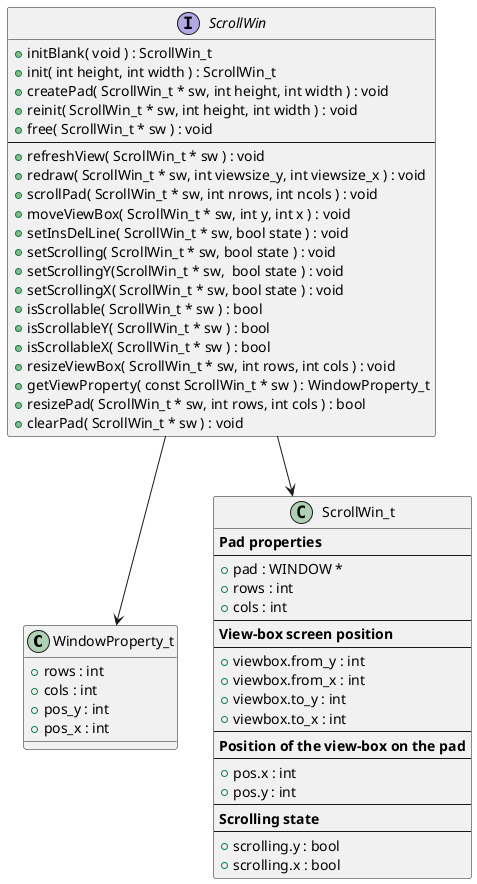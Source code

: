 @startuml
'https://plantuml.com/class-diagram

class WindowProperty_t {
    + rows : int
    + cols : int
    + pos_y : int
    + pos_x : int
}

class ScrollWin_t {
    <b>Pad properties</b>
    ----
    + pad : WINDOW *
    + rows : int
    + cols : int
    ----
    <b>View-box screen position</b>
    ----
    + viewbox.from_y : int
    + viewbox.from_x : int
    + viewbox.to_y : int
    + viewbox.to_x : int
    ----
    <b>Position of the view-box on the pad</b>
    ----
    + pos.x : int
    + pos.y : int
    ----
    <b>Scrolling state</b>
    ----
    + scrolling.y : bool
    + scrolling.x : bool
}

interface ScrollWin {
    + initBlank( void ) : ScrollWin_t
    + init( int height, int width ) : ScrollWin_t
    + createPad( ScrollWin_t * sw, int height, int width ) : void
    + reinit( ScrollWin_t * sw, int height, int width ) : void
    + free( ScrollWin_t * sw ) : void
    ----
    + refreshView( ScrollWin_t * sw ) : void
    + redraw( ScrollWin_t * sw, int viewsize_y, int viewsize_x ) : void
    + scrollPad( ScrollWin_t * sw, int nrows, int ncols ) : void
    + moveViewBox( ScrollWin_t * sw, int y, int x ) : void
    + setInsDelLine( ScrollWin_t * sw, bool state ) : void
    + setScrolling( ScrollWin_t * sw, bool state ) : void
    + setScrollingY(ScrollWin_t * sw,  bool state ) : void
    + setScrollingX( ScrollWin_t * sw, bool state ) : void
    + isScrollable( ScrollWin_t * sw ) : bool
    + isScrollableY( ScrollWin_t * sw ) : bool
    + isScrollableX( ScrollWin_t * sw ) : bool
    + resizeViewBox( ScrollWin_t * sw, int rows, int cols ) : void
    + getViewProperty( const ScrollWin_t * sw ) : WindowProperty_t
    + resizePad( ScrollWin_t * sw, int rows, int cols ) : bool
    + clearPad( ScrollWin_t * sw ) : void
}

ScrollWin --> ScrollWin_t
ScrollWin --> WindowProperty_t

@enduml
